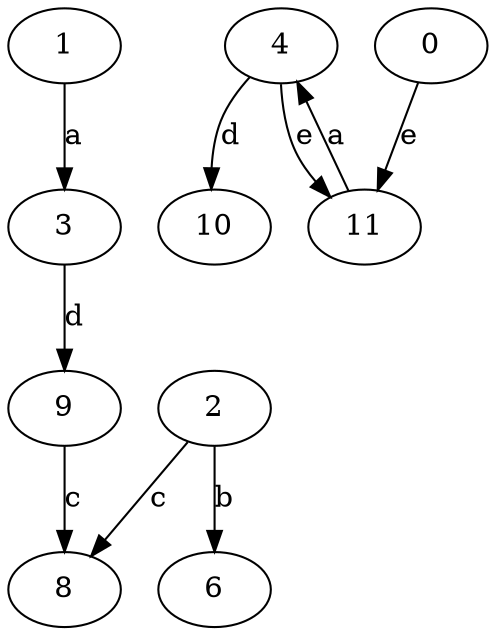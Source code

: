 strict digraph  {
1;
2;
3;
4;
0;
6;
8;
9;
10;
11;
1 -> 3  [label=a];
2 -> 6  [label=b];
2 -> 8  [label=c];
3 -> 9  [label=d];
4 -> 10  [label=d];
4 -> 11  [label=e];
0 -> 11  [label=e];
9 -> 8  [label=c];
11 -> 4  [label=a];
}

